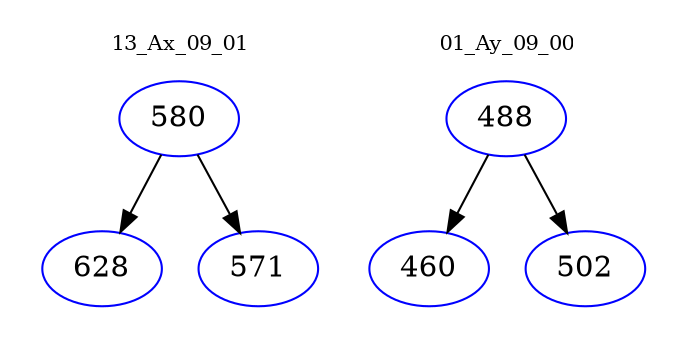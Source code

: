 digraph{
subgraph cluster_0 {
color = white
label = "13_Ax_09_01";
fontsize=10;
T0_580 [label="580", color="blue"]
T0_580 -> T0_628 [color="black"]
T0_628 [label="628", color="blue"]
T0_580 -> T0_571 [color="black"]
T0_571 [label="571", color="blue"]
}
subgraph cluster_1 {
color = white
label = "01_Ay_09_00";
fontsize=10;
T1_488 [label="488", color="blue"]
T1_488 -> T1_460 [color="black"]
T1_460 [label="460", color="blue"]
T1_488 -> T1_502 [color="black"]
T1_502 [label="502", color="blue"]
}
}
